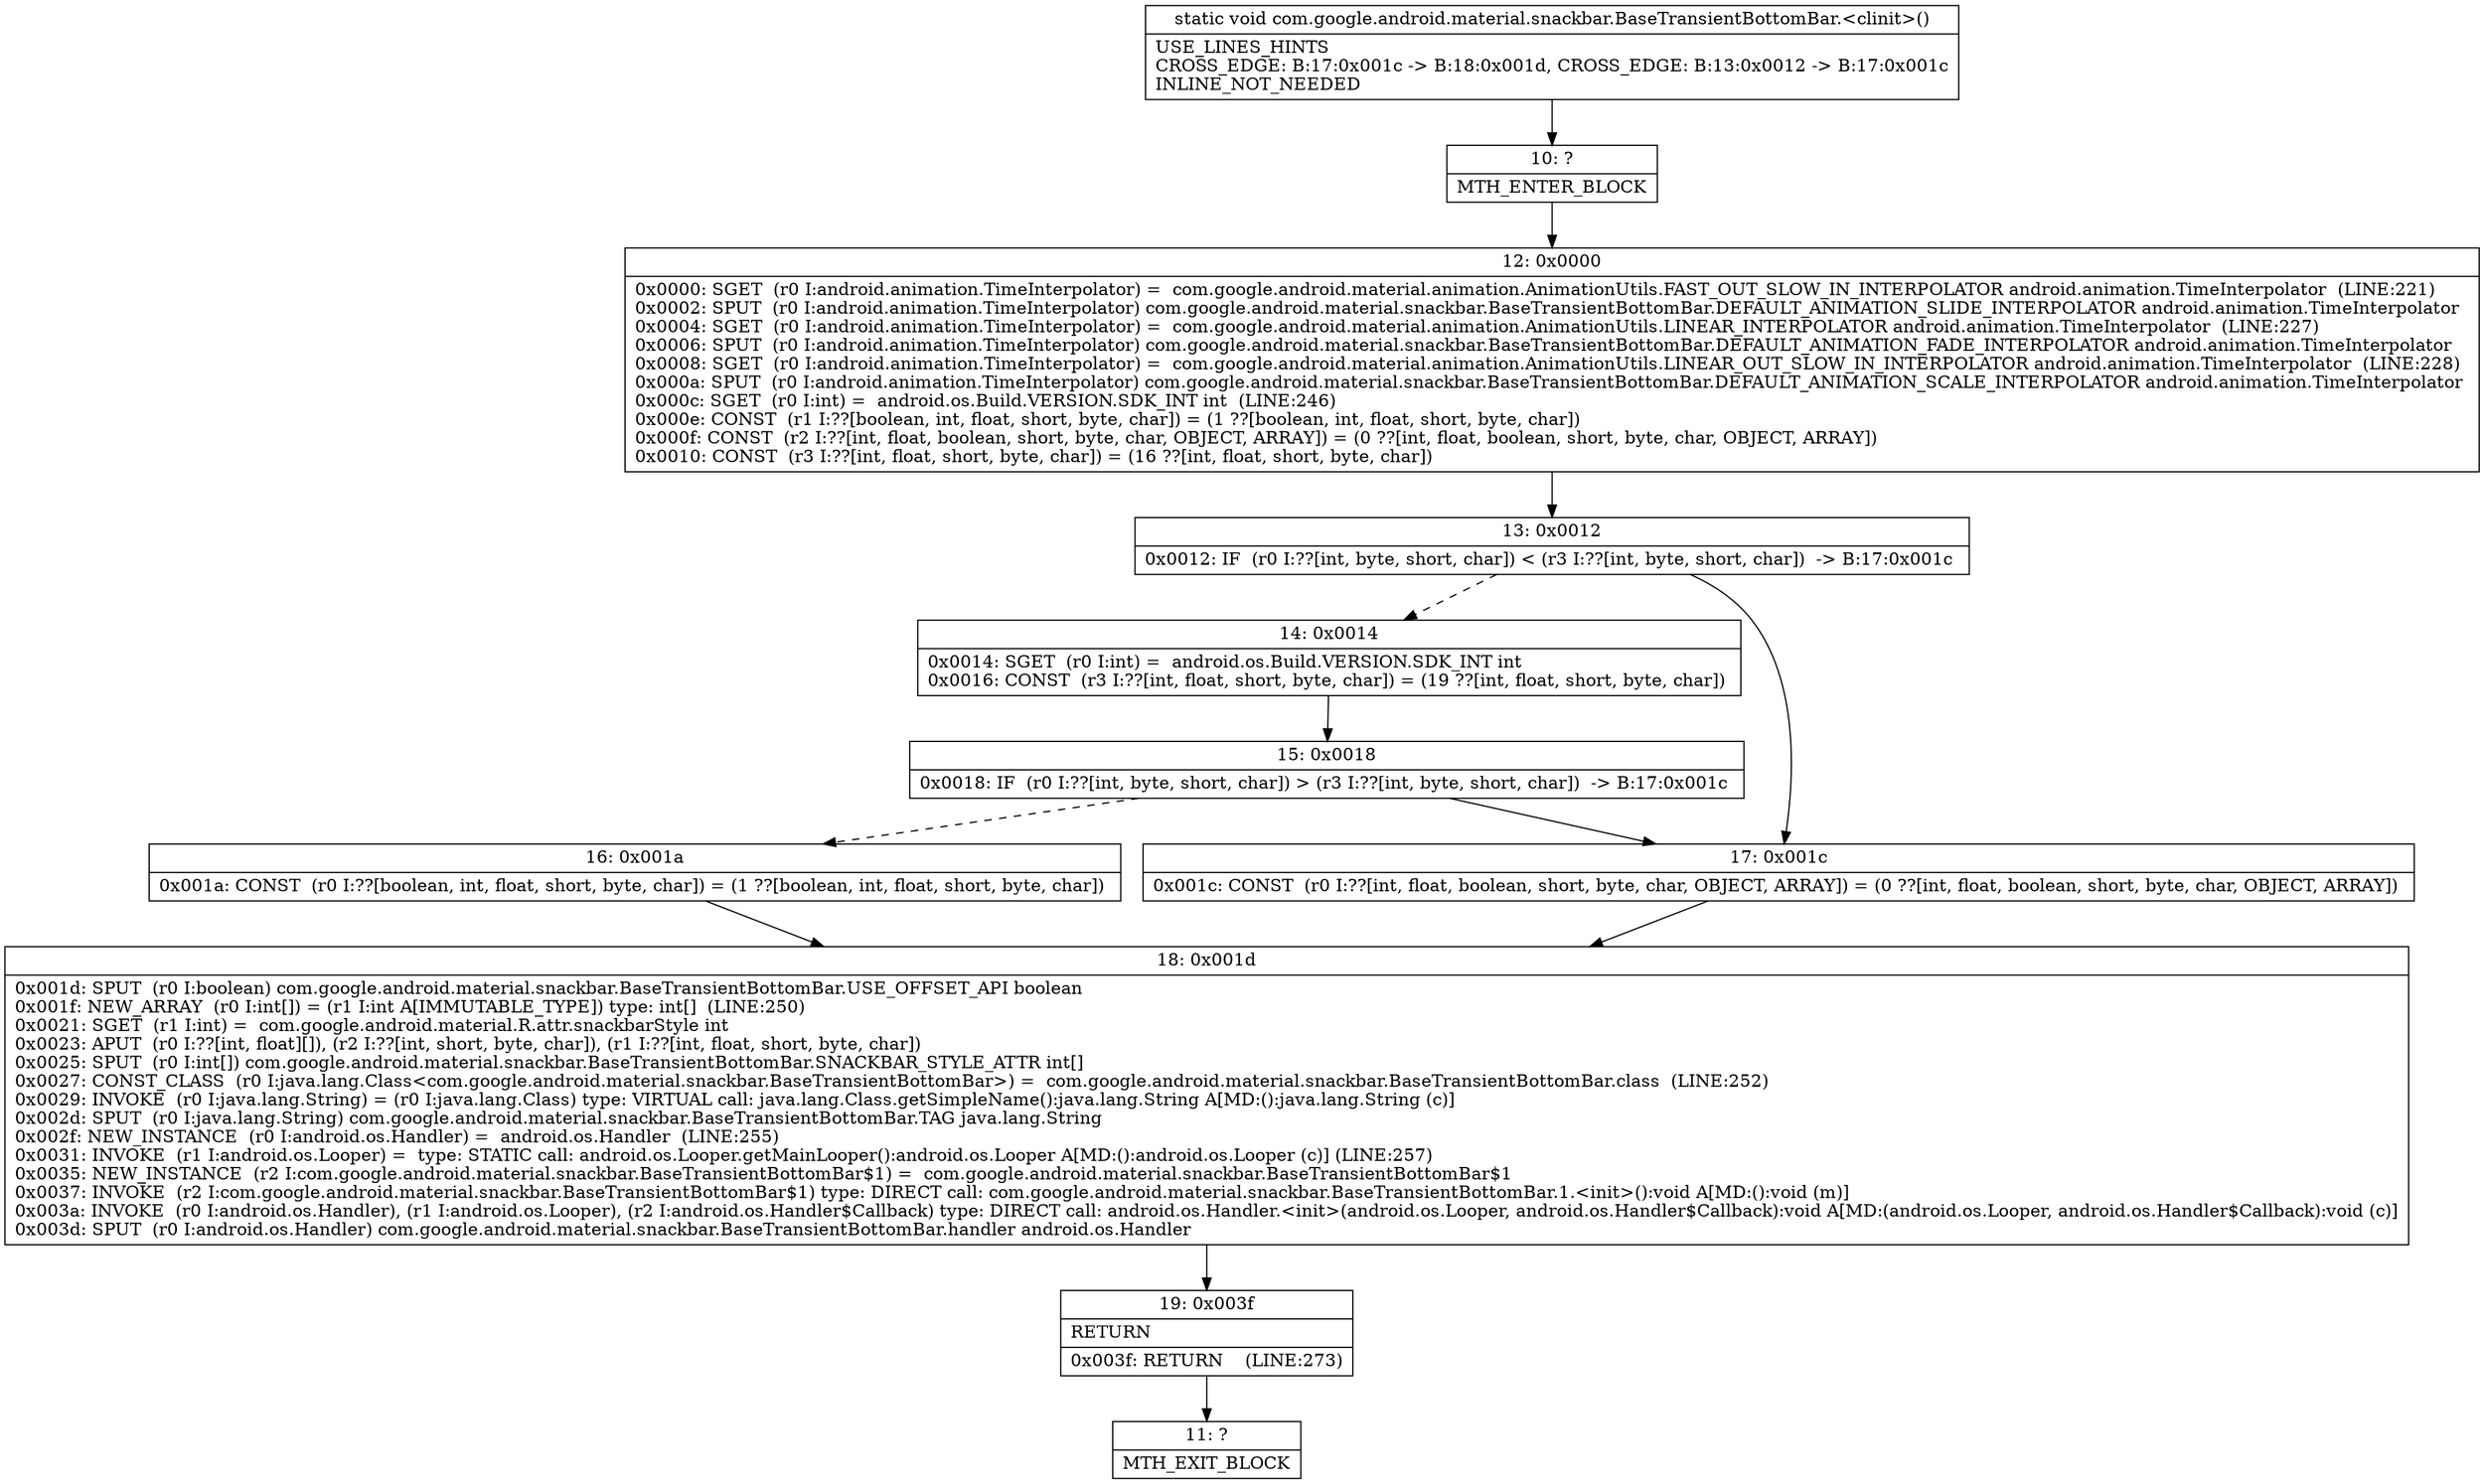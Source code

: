 digraph "CFG forcom.google.android.material.snackbar.BaseTransientBottomBar.\<clinit\>()V" {
Node_10 [shape=record,label="{10\:\ ?|MTH_ENTER_BLOCK\l}"];
Node_12 [shape=record,label="{12\:\ 0x0000|0x0000: SGET  (r0 I:android.animation.TimeInterpolator) =  com.google.android.material.animation.AnimationUtils.FAST_OUT_SLOW_IN_INTERPOLATOR android.animation.TimeInterpolator  (LINE:221)\l0x0002: SPUT  (r0 I:android.animation.TimeInterpolator) com.google.android.material.snackbar.BaseTransientBottomBar.DEFAULT_ANIMATION_SLIDE_INTERPOLATOR android.animation.TimeInterpolator \l0x0004: SGET  (r0 I:android.animation.TimeInterpolator) =  com.google.android.material.animation.AnimationUtils.LINEAR_INTERPOLATOR android.animation.TimeInterpolator  (LINE:227)\l0x0006: SPUT  (r0 I:android.animation.TimeInterpolator) com.google.android.material.snackbar.BaseTransientBottomBar.DEFAULT_ANIMATION_FADE_INTERPOLATOR android.animation.TimeInterpolator \l0x0008: SGET  (r0 I:android.animation.TimeInterpolator) =  com.google.android.material.animation.AnimationUtils.LINEAR_OUT_SLOW_IN_INTERPOLATOR android.animation.TimeInterpolator  (LINE:228)\l0x000a: SPUT  (r0 I:android.animation.TimeInterpolator) com.google.android.material.snackbar.BaseTransientBottomBar.DEFAULT_ANIMATION_SCALE_INTERPOLATOR android.animation.TimeInterpolator \l0x000c: SGET  (r0 I:int) =  android.os.Build.VERSION.SDK_INT int  (LINE:246)\l0x000e: CONST  (r1 I:??[boolean, int, float, short, byte, char]) = (1 ??[boolean, int, float, short, byte, char]) \l0x000f: CONST  (r2 I:??[int, float, boolean, short, byte, char, OBJECT, ARRAY]) = (0 ??[int, float, boolean, short, byte, char, OBJECT, ARRAY]) \l0x0010: CONST  (r3 I:??[int, float, short, byte, char]) = (16 ??[int, float, short, byte, char]) \l}"];
Node_13 [shape=record,label="{13\:\ 0x0012|0x0012: IF  (r0 I:??[int, byte, short, char]) \< (r3 I:??[int, byte, short, char])  \-\> B:17:0x001c \l}"];
Node_14 [shape=record,label="{14\:\ 0x0014|0x0014: SGET  (r0 I:int) =  android.os.Build.VERSION.SDK_INT int \l0x0016: CONST  (r3 I:??[int, float, short, byte, char]) = (19 ??[int, float, short, byte, char]) \l}"];
Node_15 [shape=record,label="{15\:\ 0x0018|0x0018: IF  (r0 I:??[int, byte, short, char]) \> (r3 I:??[int, byte, short, char])  \-\> B:17:0x001c \l}"];
Node_16 [shape=record,label="{16\:\ 0x001a|0x001a: CONST  (r0 I:??[boolean, int, float, short, byte, char]) = (1 ??[boolean, int, float, short, byte, char]) \l}"];
Node_18 [shape=record,label="{18\:\ 0x001d|0x001d: SPUT  (r0 I:boolean) com.google.android.material.snackbar.BaseTransientBottomBar.USE_OFFSET_API boolean \l0x001f: NEW_ARRAY  (r0 I:int[]) = (r1 I:int A[IMMUTABLE_TYPE]) type: int[]  (LINE:250)\l0x0021: SGET  (r1 I:int) =  com.google.android.material.R.attr.snackbarStyle int \l0x0023: APUT  (r0 I:??[int, float][]), (r2 I:??[int, short, byte, char]), (r1 I:??[int, float, short, byte, char]) \l0x0025: SPUT  (r0 I:int[]) com.google.android.material.snackbar.BaseTransientBottomBar.SNACKBAR_STYLE_ATTR int[] \l0x0027: CONST_CLASS  (r0 I:java.lang.Class\<com.google.android.material.snackbar.BaseTransientBottomBar\>) =  com.google.android.material.snackbar.BaseTransientBottomBar.class  (LINE:252)\l0x0029: INVOKE  (r0 I:java.lang.String) = (r0 I:java.lang.Class) type: VIRTUAL call: java.lang.Class.getSimpleName():java.lang.String A[MD:():java.lang.String (c)]\l0x002d: SPUT  (r0 I:java.lang.String) com.google.android.material.snackbar.BaseTransientBottomBar.TAG java.lang.String \l0x002f: NEW_INSTANCE  (r0 I:android.os.Handler) =  android.os.Handler  (LINE:255)\l0x0031: INVOKE  (r1 I:android.os.Looper) =  type: STATIC call: android.os.Looper.getMainLooper():android.os.Looper A[MD:():android.os.Looper (c)] (LINE:257)\l0x0035: NEW_INSTANCE  (r2 I:com.google.android.material.snackbar.BaseTransientBottomBar$1) =  com.google.android.material.snackbar.BaseTransientBottomBar$1 \l0x0037: INVOKE  (r2 I:com.google.android.material.snackbar.BaseTransientBottomBar$1) type: DIRECT call: com.google.android.material.snackbar.BaseTransientBottomBar.1.\<init\>():void A[MD:():void (m)]\l0x003a: INVOKE  (r0 I:android.os.Handler), (r1 I:android.os.Looper), (r2 I:android.os.Handler$Callback) type: DIRECT call: android.os.Handler.\<init\>(android.os.Looper, android.os.Handler$Callback):void A[MD:(android.os.Looper, android.os.Handler$Callback):void (c)]\l0x003d: SPUT  (r0 I:android.os.Handler) com.google.android.material.snackbar.BaseTransientBottomBar.handler android.os.Handler \l}"];
Node_19 [shape=record,label="{19\:\ 0x003f|RETURN\l|0x003f: RETURN    (LINE:273)\l}"];
Node_11 [shape=record,label="{11\:\ ?|MTH_EXIT_BLOCK\l}"];
Node_17 [shape=record,label="{17\:\ 0x001c|0x001c: CONST  (r0 I:??[int, float, boolean, short, byte, char, OBJECT, ARRAY]) = (0 ??[int, float, boolean, short, byte, char, OBJECT, ARRAY]) \l}"];
MethodNode[shape=record,label="{static void com.google.android.material.snackbar.BaseTransientBottomBar.\<clinit\>()  | USE_LINES_HINTS\lCROSS_EDGE: B:17:0x001c \-\> B:18:0x001d, CROSS_EDGE: B:13:0x0012 \-\> B:17:0x001c\lINLINE_NOT_NEEDED\l}"];
MethodNode -> Node_10;Node_10 -> Node_12;
Node_12 -> Node_13;
Node_13 -> Node_14[style=dashed];
Node_13 -> Node_17;
Node_14 -> Node_15;
Node_15 -> Node_16[style=dashed];
Node_15 -> Node_17;
Node_16 -> Node_18;
Node_18 -> Node_19;
Node_19 -> Node_11;
Node_17 -> Node_18;
}

